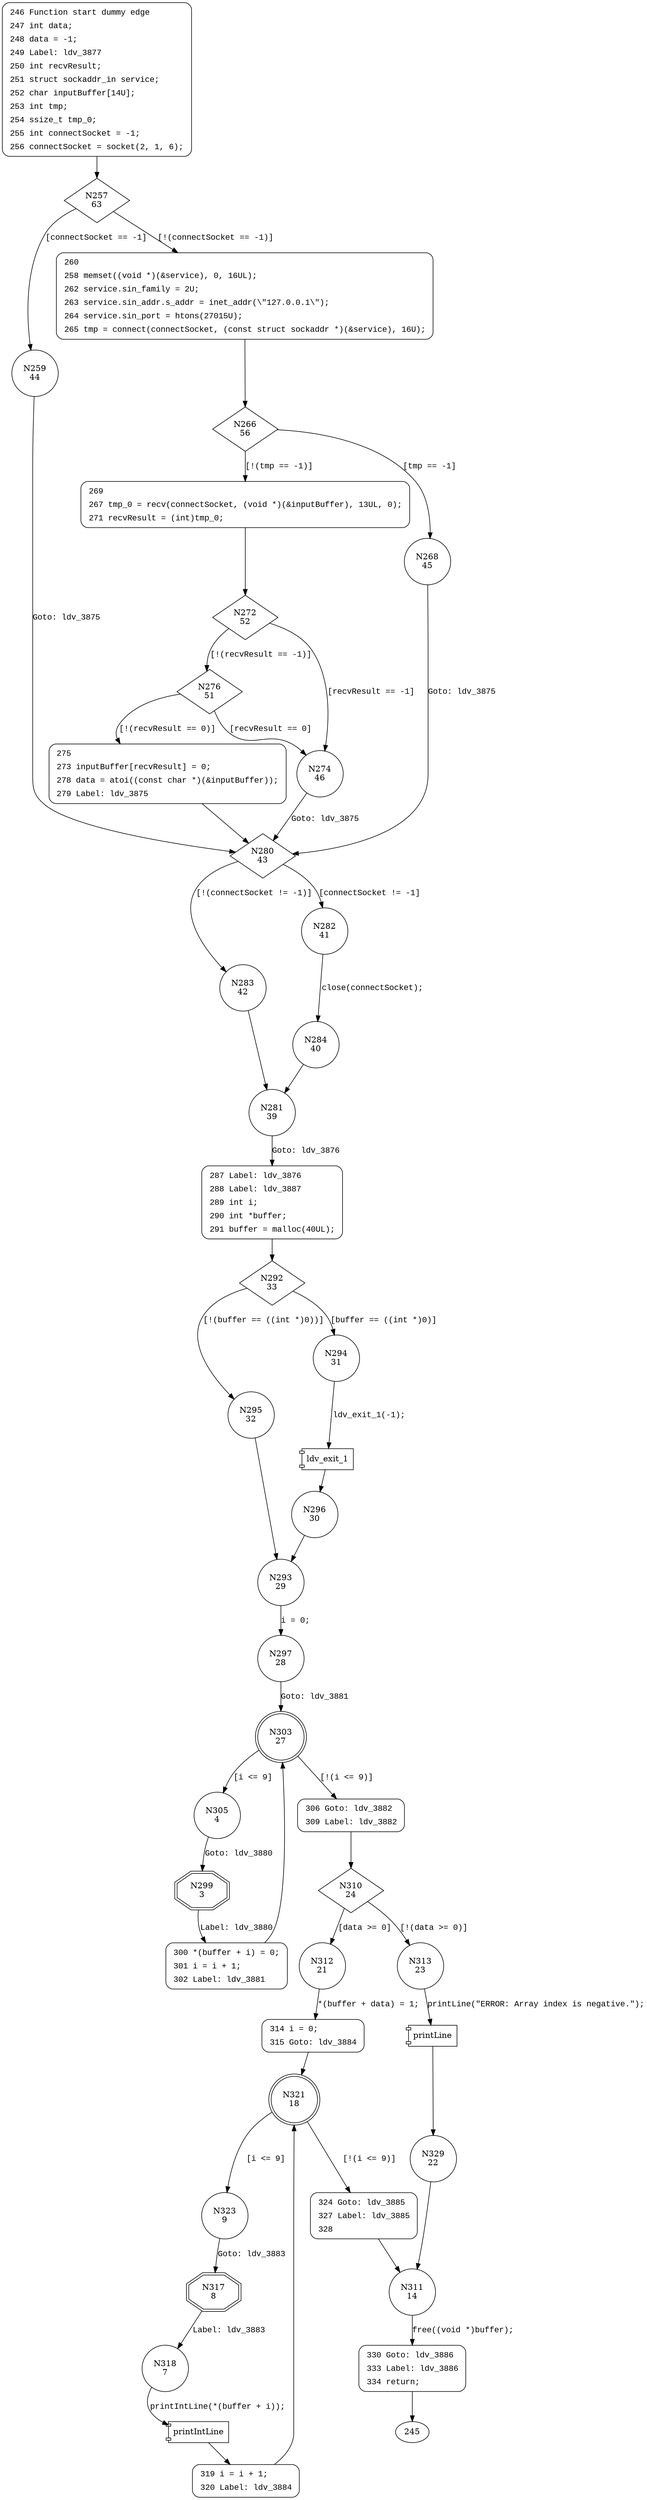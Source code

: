 digraph CWE122_Heap_Based_Buffer_Overflow__c_CWE129_connect_socket_16_bad {
257 [shape="diamond" label="N257\n63"]
259 [shape="circle" label="N259\n44"]
260 [shape="circle" label="N260\n62"]
266 [shape="diamond" label="N266\n56"]
268 [shape="circle" label="N268\n45"]
269 [shape="circle" label="N269\n55"]
272 [shape="diamond" label="N272\n52"]
274 [shape="circle" label="N274\n46"]
276 [shape="diamond" label="N276\n51"]
275 [shape="circle" label="N275\n50"]
280 [shape="diamond" label="N280\n43"]
282 [shape="circle" label="N282\n41"]
283 [shape="circle" label="N283\n42"]
281 [shape="circle" label="N281\n39"]
287 [shape="circle" label="N287\n38"]
292 [shape="diamond" label="N292\n33"]
294 [shape="circle" label="N294\n31"]
295 [shape="circle" label="N295\n32"]
293 [shape="circle" label="N293\n29"]
297 [shape="circle" label="N297\n28"]
303 [shape="doublecircle" label="N303\n27"]
305 [shape="circle" label="N305\n4"]
306 [shape="circle" label="N306\n26"]
310 [shape="diamond" label="N310\n24"]
312 [shape="circle" label="N312\n21"]
313 [shape="circle" label="N313\n23"]
329 [shape="circle" label="N329\n22"]
311 [shape="circle" label="N311\n14"]
330 [shape="circle" label="N330\n13"]
314 [shape="circle" label="N314\n20"]
321 [shape="doublecircle" label="N321\n18"]
323 [shape="circle" label="N323\n9"]
324 [shape="circle" label="N324\n17"]
317 [shape="doubleoctagon" label="N317\n8"]
318 [shape="circle" label="N318\n7"]
319 [shape="circle" label="N319\n6"]
299 [shape="doubleoctagon" label="N299\n3"]
300 [shape="circle" label="N300\n2"]
296 [shape="circle" label="N296\n30"]
284 [shape="circle" label="N284\n40"]
246 [style="filled,bold" penwidth="1" fillcolor="white" fontname="Courier New" shape="Mrecord" label=<<table border="0" cellborder="0" cellpadding="3" bgcolor="white"><tr><td align="right">246</td><td align="left">Function start dummy edge</td></tr><tr><td align="right">247</td><td align="left">int data;</td></tr><tr><td align="right">248</td><td align="left">data = -1;</td></tr><tr><td align="right">249</td><td align="left">Label: ldv_3877</td></tr><tr><td align="right">250</td><td align="left">int recvResult;</td></tr><tr><td align="right">251</td><td align="left">struct sockaddr_in service;</td></tr><tr><td align="right">252</td><td align="left">char inputBuffer[14U];</td></tr><tr><td align="right">253</td><td align="left">int tmp;</td></tr><tr><td align="right">254</td><td align="left">ssize_t tmp_0;</td></tr><tr><td align="right">255</td><td align="left">int connectSocket = -1;</td></tr><tr><td align="right">256</td><td align="left">connectSocket = socket(2, 1, 6);</td></tr></table>>]
246 -> 257[label=""]
260 [style="filled,bold" penwidth="1" fillcolor="white" fontname="Courier New" shape="Mrecord" label=<<table border="0" cellborder="0" cellpadding="3" bgcolor="white"><tr><td align="right">260</td><td align="left"></td></tr><tr><td align="right">258</td><td align="left">memset((void *)(&amp;service), 0, 16UL);</td></tr><tr><td align="right">262</td><td align="left">service.sin_family = 2U;</td></tr><tr><td align="right">263</td><td align="left">service.sin_addr.s_addr = inet_addr(\&quot;127.0.0.1\&quot;);</td></tr><tr><td align="right">264</td><td align="left">service.sin_port = htons(27015U);</td></tr><tr><td align="right">265</td><td align="left">tmp = connect(connectSocket, (const struct sockaddr *)(&amp;service), 16U);</td></tr></table>>]
260 -> 266[label=""]
269 [style="filled,bold" penwidth="1" fillcolor="white" fontname="Courier New" shape="Mrecord" label=<<table border="0" cellborder="0" cellpadding="3" bgcolor="white"><tr><td align="right">269</td><td align="left"></td></tr><tr><td align="right">267</td><td align="left">tmp_0 = recv(connectSocket, (void *)(&amp;inputBuffer), 13UL, 0);</td></tr><tr><td align="right">271</td><td align="left">recvResult = (int)tmp_0;</td></tr></table>>]
269 -> 272[label=""]
275 [style="filled,bold" penwidth="1" fillcolor="white" fontname="Courier New" shape="Mrecord" label=<<table border="0" cellborder="0" cellpadding="3" bgcolor="white"><tr><td align="right">275</td><td align="left"></td></tr><tr><td align="right">273</td><td align="left">inputBuffer[recvResult] = 0;</td></tr><tr><td align="right">278</td><td align="left">data = atoi((const char *)(&amp;inputBuffer));</td></tr><tr><td align="right">279</td><td align="left">Label: ldv_3875</td></tr></table>>]
275 -> 280[label=""]
287 [style="filled,bold" penwidth="1" fillcolor="white" fontname="Courier New" shape="Mrecord" label=<<table border="0" cellborder="0" cellpadding="3" bgcolor="white"><tr><td align="right">287</td><td align="left">Label: ldv_3876</td></tr><tr><td align="right">288</td><td align="left">Label: ldv_3887</td></tr><tr><td align="right">289</td><td align="left">int i;</td></tr><tr><td align="right">290</td><td align="left">int *buffer;</td></tr><tr><td align="right">291</td><td align="left">buffer = malloc(40UL);</td></tr></table>>]
287 -> 292[label=""]
306 [style="filled,bold" penwidth="1" fillcolor="white" fontname="Courier New" shape="Mrecord" label=<<table border="0" cellborder="0" cellpadding="3" bgcolor="white"><tr><td align="right">306</td><td align="left">Goto: ldv_3882</td></tr><tr><td align="right">309</td><td align="left">Label: ldv_3882</td></tr></table>>]
306 -> 310[label=""]
330 [style="filled,bold" penwidth="1" fillcolor="white" fontname="Courier New" shape="Mrecord" label=<<table border="0" cellborder="0" cellpadding="3" bgcolor="white"><tr><td align="right">330</td><td align="left">Goto: ldv_3886</td></tr><tr><td align="right">333</td><td align="left">Label: ldv_3886</td></tr><tr><td align="right">334</td><td align="left">return;</td></tr></table>>]
330 -> 245[label=""]
314 [style="filled,bold" penwidth="1" fillcolor="white" fontname="Courier New" shape="Mrecord" label=<<table border="0" cellborder="0" cellpadding="3" bgcolor="white"><tr><td align="right">314</td><td align="left">i = 0;</td></tr><tr><td align="right">315</td><td align="left">Goto: ldv_3884</td></tr></table>>]
314 -> 321[label=""]
324 [style="filled,bold" penwidth="1" fillcolor="white" fontname="Courier New" shape="Mrecord" label=<<table border="0" cellborder="0" cellpadding="3" bgcolor="white"><tr><td align="right">324</td><td align="left">Goto: ldv_3885</td></tr><tr><td align="right">327</td><td align="left">Label: ldv_3885</td></tr><tr><td align="right">328</td><td align="left"></td></tr></table>>]
324 -> 311[label=""]
319 [style="filled,bold" penwidth="1" fillcolor="white" fontname="Courier New" shape="Mrecord" label=<<table border="0" cellborder="0" cellpadding="3" bgcolor="white"><tr><td align="right">319</td><td align="left">i = i + 1;</td></tr><tr><td align="right">320</td><td align="left">Label: ldv_3884</td></tr></table>>]
319 -> 321[label=""]
300 [style="filled,bold" penwidth="1" fillcolor="white" fontname="Courier New" shape="Mrecord" label=<<table border="0" cellborder="0" cellpadding="3" bgcolor="white"><tr><td align="right">300</td><td align="left">*(buffer + i) = 0;</td></tr><tr><td align="right">301</td><td align="left">i = i + 1;</td></tr><tr><td align="right">302</td><td align="left">Label: ldv_3881</td></tr></table>>]
300 -> 303[label=""]
257 -> 259 [label="[connectSocket == -1]" fontname="Courier New"]
257 -> 260 [label="[!(connectSocket == -1)]" fontname="Courier New"]
266 -> 268 [label="[tmp == -1]" fontname="Courier New"]
266 -> 269 [label="[!(tmp == -1)]" fontname="Courier New"]
272 -> 274 [label="[recvResult == -1]" fontname="Courier New"]
272 -> 276 [label="[!(recvResult == -1)]" fontname="Courier New"]
276 -> 274 [label="[recvResult == 0]" fontname="Courier New"]
276 -> 275 [label="[!(recvResult == 0)]" fontname="Courier New"]
280 -> 282 [label="[connectSocket != -1]" fontname="Courier New"]
280 -> 283 [label="[!(connectSocket != -1)]" fontname="Courier New"]
281 -> 287 [label="Goto: ldv_3876" fontname="Courier New"]
292 -> 294 [label="[buffer == ((int *)0)]" fontname="Courier New"]
292 -> 295 [label="[!(buffer == ((int *)0))]" fontname="Courier New"]
293 -> 297 [label="i = 0;" fontname="Courier New"]
303 -> 305 [label="[i <= 9]" fontname="Courier New"]
303 -> 306 [label="[!(i <= 9)]" fontname="Courier New"]
310 -> 312 [label="[data >= 0]" fontname="Courier New"]
310 -> 313 [label="[!(data >= 0)]" fontname="Courier New"]
100019 [shape="component" label="printLine"]
313 -> 100019 [label="printLine(\"ERROR: Array index is negative.\");" fontname="Courier New"]
100019 -> 329 [label="" fontname="Courier New"]
311 -> 330 [label="free((void *)buffer);" fontname="Courier New"]
312 -> 314 [label="*(buffer + data) = 1;" fontname="Courier New"]
321 -> 323 [label="[i <= 9]" fontname="Courier New"]
321 -> 324 [label="[!(i <= 9)]" fontname="Courier New"]
323 -> 317 [label="Goto: ldv_3883" fontname="Courier New"]
317 -> 318 [label="Label: ldv_3883" fontname="Courier New"]
100020 [shape="component" label="printIntLine"]
318 -> 100020 [label="printIntLine(*(buffer + i));" fontname="Courier New"]
100020 -> 319 [label="" fontname="Courier New"]
305 -> 299 [label="Goto: ldv_3880" fontname="Courier New"]
299 -> 300 [label="Label: ldv_3880" fontname="Courier New"]
100021 [shape="component" label="ldv_exit_1"]
294 -> 100021 [label="ldv_exit_1(-1);" fontname="Courier New"]
100021 -> 296 [label="" fontname="Courier New"]
282 -> 284 [label="close(connectSocket);" fontname="Courier New"]
274 -> 280 [label="Goto: ldv_3875" fontname="Courier New"]
259 -> 280 [label="Goto: ldv_3875" fontname="Courier New"]
283 -> 281 [label="" fontname="Courier New"]
295 -> 293 [label="" fontname="Courier New"]
297 -> 303 [label="Goto: ldv_3881" fontname="Courier New"]
329 -> 311 [label="" fontname="Courier New"]
296 -> 293 [label="" fontname="Courier New"]
284 -> 281 [label="" fontname="Courier New"]
268 -> 280 [label="Goto: ldv_3875" fontname="Courier New"]
}